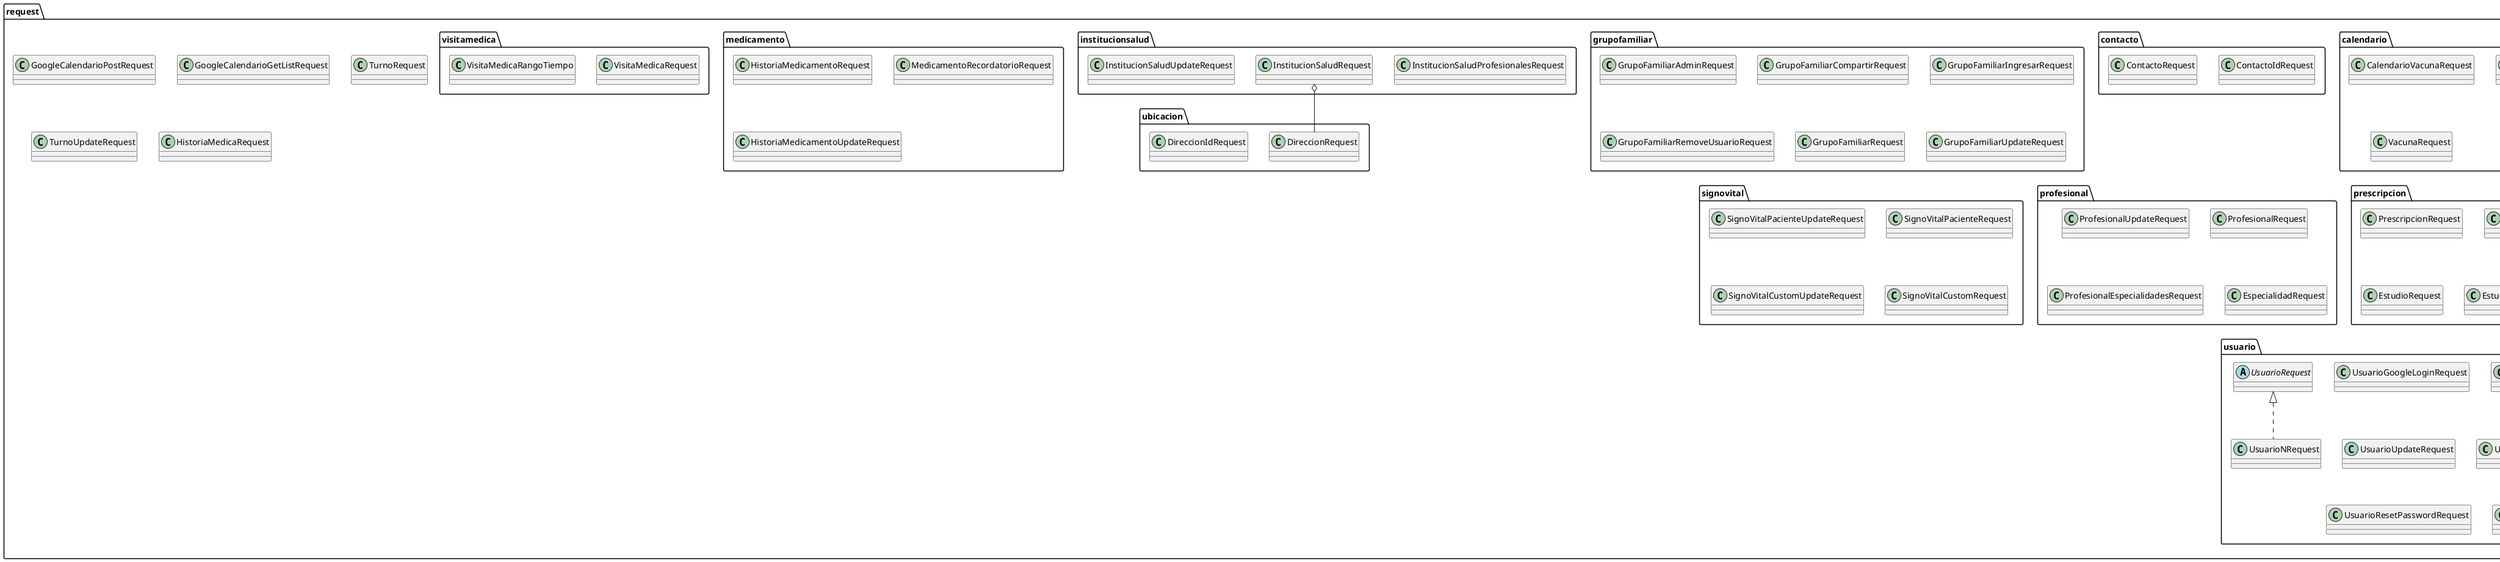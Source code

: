 @startuml controllers
skinparam linetype ortho

package request{
    package autorizacion{
        abstract AutorizacionComponentRequest{}
        class AutorizacionComponentsIdsRequest{}
        class AutorizacionRequest{}
        class GrupoRequest{}
        class PermisoRequest{}
        class RolRequest{}
    }

    package calendario{
        class CalendarioVacunaRequest{}
        class RemoveVacunaUsuarioRequest{}
        class VacunaRequest{}
    }

    package contacto{
        class ContactoIdRequest{}
        class ContactoRequest{}
    }

    package grupofamiliar{
        class GrupoFamiliarAdminRequest{}
        class GrupoFamiliarCompartirRequest{}
        class GrupoFamiliarIngresarRequest{}
        class GrupoFamiliarRemoveUsuarioRequest{}
        class GrupoFamiliarRequest{}
        class GrupoFamiliarUpdateRequest{}
    }

    package institucionsalud{
        class InstitucionSaludProfesionalesRequest{}
        class InstitucionSaludRequest{}
        class InstitucionSaludUpdateRequest{}
    }

    package medicamento{
        class HistoriaMedicamentoRequest{}
        class MedicamentoRecordatorioRequest{}
        class HistoriaMedicamentoUpdateRequest{}
    }

    package prescripcion{
        class PrescripcionRequest{}
        class RecetaRequest{}
        class EstudioRequest{}
        class EstudioDeleteRequest{}
    }

    package profesional{
        class ProfesionalUpdateRequest{}
        class ProfesionalRequest{}
        class ProfesionalEspecialidadesRequest{}
        class EspecialidadRequest{}
    }

    package signovital{
        class SignoVitalPacienteUpdateRequest{}
        class SignoVitalPacienteRequest{}
        class SignoVitalCustomUpdateRequest{}
        class SignoVitalCustomRequest{}
    }

    package ubicacion{
        class DireccionRequest{}
        class DireccionIdRequest{}
    }

    package usuario{
        class UsuarioGoogleLoginRequest{}
        class UsuarioLoginRequest{}
        class VerificacionCodigoRequest{}
        class UsuarioUpdateRequest{}
        class UsuarioUpdatePasswordRequest{}
        class UsuarioUpdateImagenRequest{}
        class UsuarioResetPasswordRequest{}
        class UsuarioMailRequest{}
        abstract UsuarioRequest{}
        class UsuarioNRequest{}
    }

    package visitamedica{
        class VisitaMedicaRequest{}
        class VisitaMedicaRangoTiempo{}
    }

    class GoogleCalendarioPostRequest{}
    class GoogleCalendarioGetListRequest{}
    class TurnoRequest{}
    class TurnoUpdateRequest{}
    class HistoriaMedicaRequest{}
}

package response{
    package autorizacion{
        abstract AutorizacionComponentResponse{}
        class AutorizacionResponse{}
        class GrupoResponse{}
        class PermisoResponse{}
        class RolResponse{}
    }

    package calendario{
        abstract CalendarioResponse{}
        class CalendarioNResponse{}
        class RangoEdadResponse{}
        class RangoEdadVacunaResponse{}
        class VacunaResponse{}
        class VacunaUsuarioResponse{}
    }

    package medicamento{
        class HistoriaMedicamentoResponse{}
        class MedicamentoProductoResponse{}
        class MedicamentoRecordatorioResponse{}
        class MedicamentoResponse{}
        class MedicamentoWithProductoResponse{}
    }

    package prescripcion{
        class PrescripcionResponse{}
        class EstudioResponse{}
        class RecetaResponse{}
    }

    package profesional{
        class EspecialidadResponse{}
        class ProfesionalResponse{}
        class ProfesionalEspecialidadResponse{}
    }

    package signovital{
        class SignoVitalCustomResponse{}
        class SignoVitalPacienteResponse{}
    }

    package direccion{
        class DireccionResponse{}
    }

    package usuario{
        class UsuarioImagenPerfilResponse{}
        abstract UsuarioResponse{}
        class UsuarioPacienteResponse{}
        class UsuarioProfesionalResponse{}
    }

    package visitamedica{
        class VisitaMedicaResponse{}
        class VisitaMedicaWithDocumentsResponse{}
    }

    class ContactoResponse{}
    class DiagnosticoResponse{}
    class ErrorResponse{}
    class ExceptionResponse{}
    class GrupoFamiliarResponse{}
    class GrupoNotificacionResponse{}
    class HistoriaMedicaResponse{}
    class TurnoResponse{}
    class JwtResponse{}
    class InstitucionSaludResponse{}
}

/'REQUEST'/
AutorizacionComponentRequest <|.. AutorizacionRequest
AutorizacionComponentRequest <|.. GrupoRequest
AutorizacionComponentRequest <|.. PermisoRequest
AutorizacionComponentRequest <|.. RolRequest

UsuarioRequest <|.. UsuarioNRequest

InstitucionSaludRequest o-- DireccionRequest
/'RESPONSE'/
AutorizacionComponentResponse <|.. AutorizacionResponse
AutorizacionComponentResponse <|.. GrupoResponse
AutorizacionComponentResponse <|.. PermisoResponse
AutorizacionComponentResponse <|.. RolResponse

AutorizacionResponse o-- AutorizacionComponentResponse
GrupoResponse o-- PermisoResponse
GrupoResponse o-- RolResponse
RolResponse o-- PermisoResponse

CalendarioResponse <|.. CalendarioNResponse
CalendarioResponse o-- RangoEdadVacunaResponse
RangoEdadVacunaResponse o-- VacunaUsuarioResponse

HistoriaMedicamentoResponse o-- MedicamentoRecordatorioResponse
HistoriaMedicamentoResponse o-- MedicamentoWithProductoResponse
MedicamentoResponse o-- MedicamentoProductoResponse
MedicamentoWithProductoResponse o-- MedicamentoProductoResponse

PrescripcionResponse o-- EstudioResponse
PrescripcionResponse o-- RecetaResponse

ProfesionalEspecialidadResponse o-- EspecialidadResponse
ProfesionalResponse o-- EspecialidadResponse
ProfesionalResponse o-- DireccionResponse
ProfesionalResponse o-- ContactoResponse

SignoVitalCustomResponse o-- SignoVitalPacienteResponse

UsuarioResponse <|.. UsuarioPacienteResponse
UsuarioResponse <|.. UsuarioProfesionalResponse
UsuarioResponse o-- DireccionResponse
UsuarioResponse o-- ContactoResponse
UsuarioResponse o-- AutorizacionComponentResponse

VisitaMedicaWithDocumentsResponse o-- PrescripcionResponse
VisitaMedicaResponse o-- InstitucionSaludResponse
VisitaMedicaResponse o-- ProfesionalResponse
VisitaMedicaResponse o-- EspecialidadResponse
VisitaMedicaResponse o-- DiagnosticoResponse
VisitaMedicaResponse o-- PrescripcionResponse

GrupoFamiliarResponse o-- HistoriaMedicaResponse
GrupoFamiliarResponse o-- UsuarioResponse
GrupoFamiliarResponse o-- GrupoNotificacionResponse

HistoriaMedicaResponse o-- VisitaMedicaResponse
HistoriaMedicaResponse o-- ProfesionalResponse
HistoriaMedicaResponse o-- InstitucionSaludResponse
HistoriaMedicaResponse o-- CalendarioResponse
HistoriaMedicaResponse o-- HistoriaMedicamentoResponse
HistoriaMedicaResponse o-- SignoVitalCustomResponse
HistoriaMedicaResponse o-- SignoVitalPacienteResponse
HistoriaMedicaResponse o-- TurnoResponse
HistoriaMedicaResponse o-- UsuarioPacienteResponse

InstitucionSaludResponse o-- ProfesionalResponse
InstitucionSaludResponse o-- DireccionResponse
InstitucionSaludResponse o-- ContactoResponse
@enduml
